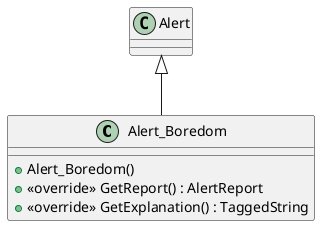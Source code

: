 @startuml
class Alert_Boredom {
    + Alert_Boredom()
    + <<override>> GetReport() : AlertReport
    + <<override>> GetExplanation() : TaggedString
}
Alert <|-- Alert_Boredom
@enduml

